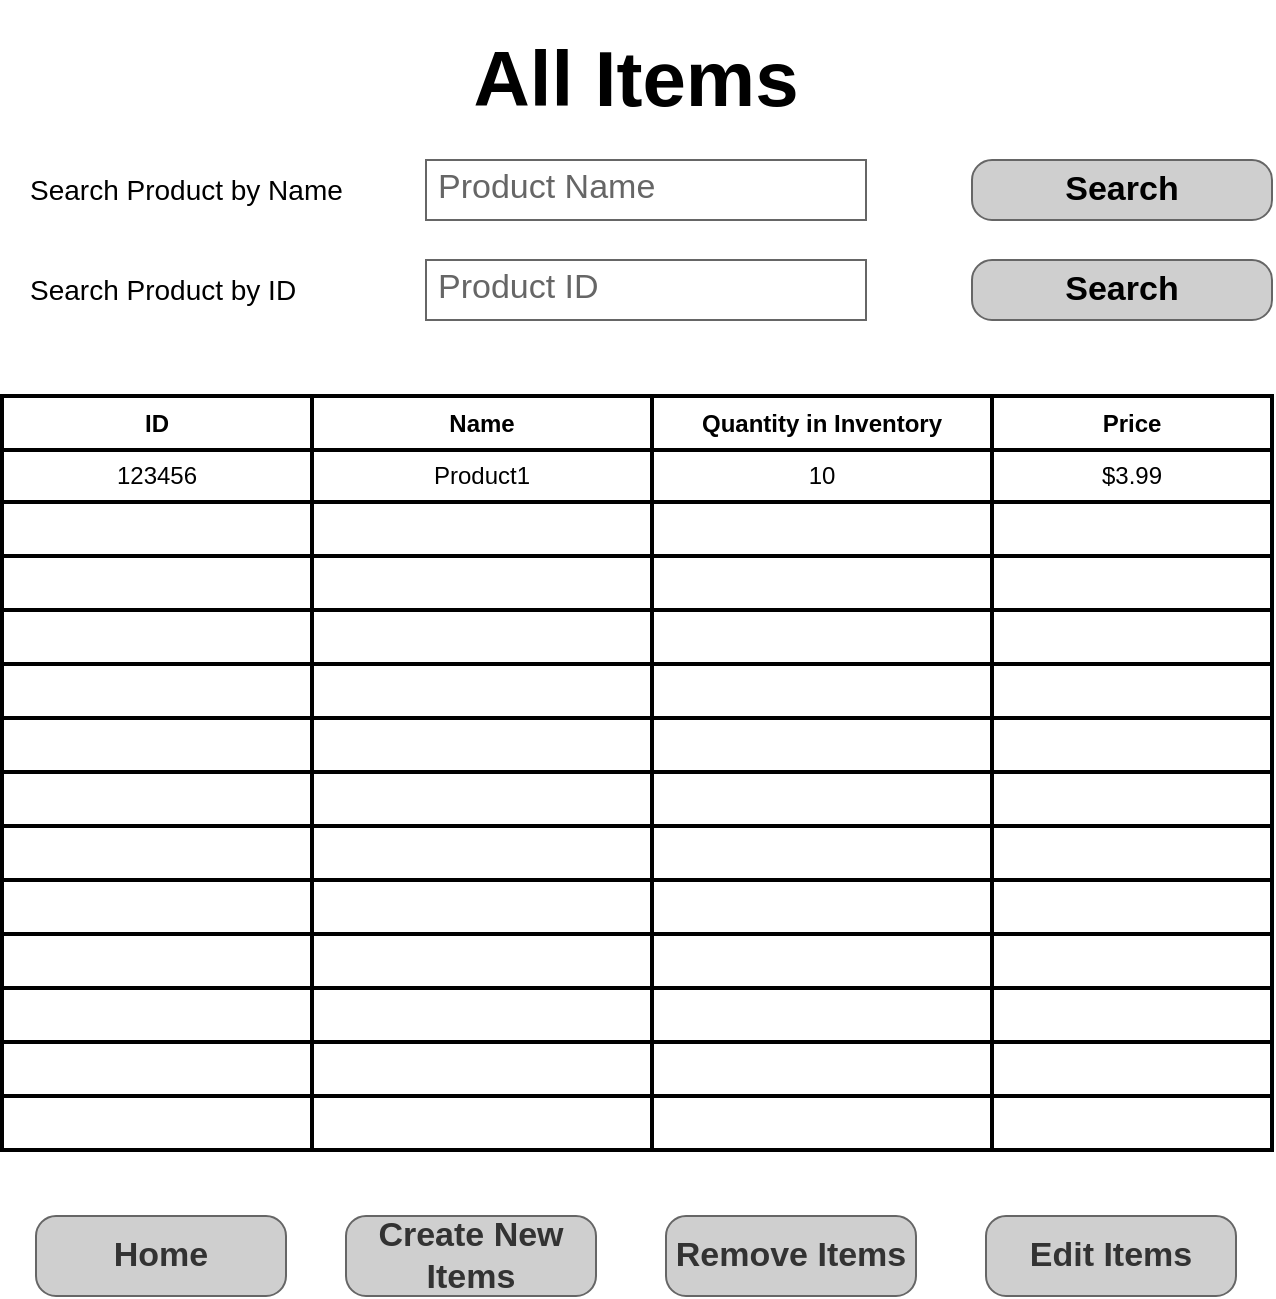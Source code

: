 <mxfile version="23.1.7" type="github">
  <diagram name="Page-1" id="DZBlGvAWL1e6bL3H357F">
    <mxGraphModel dx="1434" dy="756" grid="1" gridSize="10" guides="1" tooltips="1" connect="1" arrows="1" fold="1" page="1" pageScale="1" pageWidth="850" pageHeight="1100" math="0" shadow="0">
      <root>
        <mxCell id="0" />
        <mxCell id="1" parent="0" />
        <mxCell id="J6wmXPcqSvS3LDjx0TBB-1" value="All Items" style="text;html=1;align=center;verticalAlign=middle;whiteSpace=wrap;rounded=1;fontStyle=1;fontSize=39;" parent="1" vertex="1">
          <mxGeometry x="250" y="40" width="350" height="80" as="geometry" />
        </mxCell>
        <mxCell id="J6wmXPcqSvS3LDjx0TBB-2" value="" style="shape=table;html=1;whiteSpace=wrap;startSize=0;container=1;collapsible=0;childLayout=tableLayout;strokeWidth=2;rounded=1;" parent="1" vertex="1">
          <mxGeometry x="108" y="238" width="635" height="377" as="geometry" />
        </mxCell>
        <mxCell id="J6wmXPcqSvS3LDjx0TBB-3" value="" style="shape=tableRow;horizontal=0;startSize=0;swimlaneHead=0;swimlaneBody=0;top=0;left=0;bottom=0;right=0;collapsible=0;dropTarget=0;fillColor=none;points=[[0,0.5],[1,0.5]];portConstraint=eastwest;rounded=1;" parent="J6wmXPcqSvS3LDjx0TBB-2" vertex="1">
          <mxGeometry width="635" height="27" as="geometry" />
        </mxCell>
        <mxCell id="J6wmXPcqSvS3LDjx0TBB-4" value="ID" style="shape=partialRectangle;html=1;whiteSpace=wrap;connectable=0;fillColor=none;top=0;left=0;bottom=0;right=0;overflow=hidden;fontStyle=1;rounded=1;" parent="J6wmXPcqSvS3LDjx0TBB-3" vertex="1">
          <mxGeometry width="155" height="27" as="geometry">
            <mxRectangle width="155" height="27" as="alternateBounds" />
          </mxGeometry>
        </mxCell>
        <mxCell id="J6wmXPcqSvS3LDjx0TBB-5" value="Name" style="shape=partialRectangle;html=1;whiteSpace=wrap;connectable=0;fillColor=none;top=0;left=0;bottom=0;right=0;overflow=hidden;fontStyle=1;rounded=1;" parent="J6wmXPcqSvS3LDjx0TBB-3" vertex="1">
          <mxGeometry x="155" width="170" height="27" as="geometry">
            <mxRectangle width="170" height="27" as="alternateBounds" />
          </mxGeometry>
        </mxCell>
        <mxCell id="J6wmXPcqSvS3LDjx0TBB-12" value="Quantity in Inventory" style="shape=partialRectangle;html=1;whiteSpace=wrap;connectable=0;fillColor=none;top=0;left=0;bottom=0;right=0;overflow=hidden;fontStyle=1;rounded=1;" parent="J6wmXPcqSvS3LDjx0TBB-3" vertex="1">
          <mxGeometry x="325" width="170" height="27" as="geometry">
            <mxRectangle width="170" height="27" as="alternateBounds" />
          </mxGeometry>
        </mxCell>
        <mxCell id="J6wmXPcqSvS3LDjx0TBB-77" value="Price" style="shape=partialRectangle;html=1;whiteSpace=wrap;connectable=0;fillColor=none;top=0;left=0;bottom=0;right=0;overflow=hidden;fontStyle=1;rounded=1;" parent="J6wmXPcqSvS3LDjx0TBB-3" vertex="1">
          <mxGeometry x="495" width="140" height="27" as="geometry">
            <mxRectangle width="140" height="27" as="alternateBounds" />
          </mxGeometry>
        </mxCell>
        <mxCell id="J6wmXPcqSvS3LDjx0TBB-6" value="" style="shape=tableRow;horizontal=0;startSize=0;swimlaneHead=0;swimlaneBody=0;top=0;left=0;bottom=0;right=0;collapsible=0;dropTarget=0;fillColor=none;points=[[0,0.5],[1,0.5]];portConstraint=eastwest;rounded=1;" parent="J6wmXPcqSvS3LDjx0TBB-2" vertex="1">
          <mxGeometry y="27" width="635" height="26" as="geometry" />
        </mxCell>
        <mxCell id="J6wmXPcqSvS3LDjx0TBB-7" value="123456" style="shape=partialRectangle;html=1;whiteSpace=wrap;connectable=0;fillColor=none;top=0;left=0;bottom=0;right=0;overflow=hidden;rounded=1;" parent="J6wmXPcqSvS3LDjx0TBB-6" vertex="1">
          <mxGeometry width="155" height="26" as="geometry">
            <mxRectangle width="155" height="26" as="alternateBounds" />
          </mxGeometry>
        </mxCell>
        <mxCell id="J6wmXPcqSvS3LDjx0TBB-8" value="Product1" style="shape=partialRectangle;html=1;whiteSpace=wrap;connectable=0;fillColor=none;top=0;left=0;bottom=0;right=0;overflow=hidden;rounded=1;" parent="J6wmXPcqSvS3LDjx0TBB-6" vertex="1">
          <mxGeometry x="155" width="170" height="26" as="geometry">
            <mxRectangle width="170" height="26" as="alternateBounds" />
          </mxGeometry>
        </mxCell>
        <mxCell id="J6wmXPcqSvS3LDjx0TBB-13" value="10" style="shape=partialRectangle;html=1;whiteSpace=wrap;connectable=0;fillColor=none;top=0;left=0;bottom=0;right=0;overflow=hidden;rounded=1;" parent="J6wmXPcqSvS3LDjx0TBB-6" vertex="1">
          <mxGeometry x="325" width="170" height="26" as="geometry">
            <mxRectangle width="170" height="26" as="alternateBounds" />
          </mxGeometry>
        </mxCell>
        <mxCell id="J6wmXPcqSvS3LDjx0TBB-78" value="$3.99" style="shape=partialRectangle;html=1;whiteSpace=wrap;connectable=0;fillColor=none;top=0;left=0;bottom=0;right=0;overflow=hidden;rounded=1;" parent="J6wmXPcqSvS3LDjx0TBB-6" vertex="1">
          <mxGeometry x="495" width="140" height="26" as="geometry">
            <mxRectangle width="140" height="26" as="alternateBounds" />
          </mxGeometry>
        </mxCell>
        <mxCell id="J6wmXPcqSvS3LDjx0TBB-9" value="" style="shape=tableRow;horizontal=0;startSize=0;swimlaneHead=0;swimlaneBody=0;top=0;left=0;bottom=0;right=0;collapsible=0;dropTarget=0;fillColor=none;points=[[0,0.5],[1,0.5]];portConstraint=eastwest;rounded=1;" parent="J6wmXPcqSvS3LDjx0TBB-2" vertex="1">
          <mxGeometry y="53" width="635" height="27" as="geometry" />
        </mxCell>
        <mxCell id="J6wmXPcqSvS3LDjx0TBB-10" value="" style="shape=partialRectangle;html=1;whiteSpace=wrap;connectable=0;fillColor=none;top=0;left=0;bottom=0;right=0;overflow=hidden;rounded=1;" parent="J6wmXPcqSvS3LDjx0TBB-9" vertex="1">
          <mxGeometry width="155" height="27" as="geometry">
            <mxRectangle width="155" height="27" as="alternateBounds" />
          </mxGeometry>
        </mxCell>
        <mxCell id="J6wmXPcqSvS3LDjx0TBB-11" value="" style="shape=partialRectangle;html=1;whiteSpace=wrap;connectable=0;fillColor=none;top=0;left=0;bottom=0;right=0;overflow=hidden;rounded=1;" parent="J6wmXPcqSvS3LDjx0TBB-9" vertex="1">
          <mxGeometry x="155" width="170" height="27" as="geometry">
            <mxRectangle width="170" height="27" as="alternateBounds" />
          </mxGeometry>
        </mxCell>
        <mxCell id="J6wmXPcqSvS3LDjx0TBB-14" style="shape=partialRectangle;html=1;whiteSpace=wrap;connectable=0;fillColor=none;top=0;left=0;bottom=0;right=0;overflow=hidden;rounded=1;" parent="J6wmXPcqSvS3LDjx0TBB-9" vertex="1">
          <mxGeometry x="325" width="170" height="27" as="geometry">
            <mxRectangle width="170" height="27" as="alternateBounds" />
          </mxGeometry>
        </mxCell>
        <mxCell id="J6wmXPcqSvS3LDjx0TBB-79" style="shape=partialRectangle;html=1;whiteSpace=wrap;connectable=0;fillColor=none;top=0;left=0;bottom=0;right=0;overflow=hidden;rounded=1;" parent="J6wmXPcqSvS3LDjx0TBB-9" vertex="1">
          <mxGeometry x="495" width="140" height="27" as="geometry">
            <mxRectangle width="140" height="27" as="alternateBounds" />
          </mxGeometry>
        </mxCell>
        <mxCell id="J6wmXPcqSvS3LDjx0TBB-67" style="shape=tableRow;horizontal=0;startSize=0;swimlaneHead=0;swimlaneBody=0;top=0;left=0;bottom=0;right=0;collapsible=0;dropTarget=0;fillColor=none;points=[[0,0.5],[1,0.5]];portConstraint=eastwest;rounded=1;" parent="J6wmXPcqSvS3LDjx0TBB-2" vertex="1">
          <mxGeometry y="80" width="635" height="27" as="geometry" />
        </mxCell>
        <mxCell id="J6wmXPcqSvS3LDjx0TBB-68" style="shape=partialRectangle;html=1;whiteSpace=wrap;connectable=0;fillColor=none;top=0;left=0;bottom=0;right=0;overflow=hidden;rounded=1;" parent="J6wmXPcqSvS3LDjx0TBB-67" vertex="1">
          <mxGeometry width="155" height="27" as="geometry">
            <mxRectangle width="155" height="27" as="alternateBounds" />
          </mxGeometry>
        </mxCell>
        <mxCell id="J6wmXPcqSvS3LDjx0TBB-69" style="shape=partialRectangle;html=1;whiteSpace=wrap;connectable=0;fillColor=none;top=0;left=0;bottom=0;right=0;overflow=hidden;rounded=1;" parent="J6wmXPcqSvS3LDjx0TBB-67" vertex="1">
          <mxGeometry x="155" width="170" height="27" as="geometry">
            <mxRectangle width="170" height="27" as="alternateBounds" />
          </mxGeometry>
        </mxCell>
        <mxCell id="J6wmXPcqSvS3LDjx0TBB-70" style="shape=partialRectangle;html=1;whiteSpace=wrap;connectable=0;fillColor=none;top=0;left=0;bottom=0;right=0;overflow=hidden;rounded=1;" parent="J6wmXPcqSvS3LDjx0TBB-67" vertex="1">
          <mxGeometry x="325" width="170" height="27" as="geometry">
            <mxRectangle width="170" height="27" as="alternateBounds" />
          </mxGeometry>
        </mxCell>
        <mxCell id="J6wmXPcqSvS3LDjx0TBB-80" style="shape=partialRectangle;html=1;whiteSpace=wrap;connectable=0;fillColor=none;top=0;left=0;bottom=0;right=0;overflow=hidden;rounded=1;" parent="J6wmXPcqSvS3LDjx0TBB-67" vertex="1">
          <mxGeometry x="495" width="140" height="27" as="geometry">
            <mxRectangle width="140" height="27" as="alternateBounds" />
          </mxGeometry>
        </mxCell>
        <mxCell id="J6wmXPcqSvS3LDjx0TBB-63" style="shape=tableRow;horizontal=0;startSize=0;swimlaneHead=0;swimlaneBody=0;top=0;left=0;bottom=0;right=0;collapsible=0;dropTarget=0;fillColor=none;points=[[0,0.5],[1,0.5]];portConstraint=eastwest;rounded=1;" parent="J6wmXPcqSvS3LDjx0TBB-2" vertex="1">
          <mxGeometry y="107" width="635" height="27" as="geometry" />
        </mxCell>
        <mxCell id="J6wmXPcqSvS3LDjx0TBB-64" style="shape=partialRectangle;html=1;whiteSpace=wrap;connectable=0;fillColor=none;top=0;left=0;bottom=0;right=0;overflow=hidden;rounded=1;" parent="J6wmXPcqSvS3LDjx0TBB-63" vertex="1">
          <mxGeometry width="155" height="27" as="geometry">
            <mxRectangle width="155" height="27" as="alternateBounds" />
          </mxGeometry>
        </mxCell>
        <mxCell id="J6wmXPcqSvS3LDjx0TBB-65" style="shape=partialRectangle;html=1;whiteSpace=wrap;connectable=0;fillColor=none;top=0;left=0;bottom=0;right=0;overflow=hidden;rounded=1;" parent="J6wmXPcqSvS3LDjx0TBB-63" vertex="1">
          <mxGeometry x="155" width="170" height="27" as="geometry">
            <mxRectangle width="170" height="27" as="alternateBounds" />
          </mxGeometry>
        </mxCell>
        <mxCell id="J6wmXPcqSvS3LDjx0TBB-66" style="shape=partialRectangle;html=1;whiteSpace=wrap;connectable=0;fillColor=none;top=0;left=0;bottom=0;right=0;overflow=hidden;rounded=1;" parent="J6wmXPcqSvS3LDjx0TBB-63" vertex="1">
          <mxGeometry x="325" width="170" height="27" as="geometry">
            <mxRectangle width="170" height="27" as="alternateBounds" />
          </mxGeometry>
        </mxCell>
        <mxCell id="J6wmXPcqSvS3LDjx0TBB-81" style="shape=partialRectangle;html=1;whiteSpace=wrap;connectable=0;fillColor=none;top=0;left=0;bottom=0;right=0;overflow=hidden;rounded=1;" parent="J6wmXPcqSvS3LDjx0TBB-63" vertex="1">
          <mxGeometry x="495" width="140" height="27" as="geometry">
            <mxRectangle width="140" height="27" as="alternateBounds" />
          </mxGeometry>
        </mxCell>
        <mxCell id="J6wmXPcqSvS3LDjx0TBB-59" style="shape=tableRow;horizontal=0;startSize=0;swimlaneHead=0;swimlaneBody=0;top=0;left=0;bottom=0;right=0;collapsible=0;dropTarget=0;fillColor=none;points=[[0,0.5],[1,0.5]];portConstraint=eastwest;rounded=1;" parent="J6wmXPcqSvS3LDjx0TBB-2" vertex="1">
          <mxGeometry y="134" width="635" height="27" as="geometry" />
        </mxCell>
        <mxCell id="J6wmXPcqSvS3LDjx0TBB-60" style="shape=partialRectangle;html=1;whiteSpace=wrap;connectable=0;fillColor=none;top=0;left=0;bottom=0;right=0;overflow=hidden;rounded=1;" parent="J6wmXPcqSvS3LDjx0TBB-59" vertex="1">
          <mxGeometry width="155" height="27" as="geometry">
            <mxRectangle width="155" height="27" as="alternateBounds" />
          </mxGeometry>
        </mxCell>
        <mxCell id="J6wmXPcqSvS3LDjx0TBB-61" style="shape=partialRectangle;html=1;whiteSpace=wrap;connectable=0;fillColor=none;top=0;left=0;bottom=0;right=0;overflow=hidden;rounded=1;" parent="J6wmXPcqSvS3LDjx0TBB-59" vertex="1">
          <mxGeometry x="155" width="170" height="27" as="geometry">
            <mxRectangle width="170" height="27" as="alternateBounds" />
          </mxGeometry>
        </mxCell>
        <mxCell id="J6wmXPcqSvS3LDjx0TBB-62" style="shape=partialRectangle;html=1;whiteSpace=wrap;connectable=0;fillColor=none;top=0;left=0;bottom=0;right=0;overflow=hidden;rounded=1;" parent="J6wmXPcqSvS3LDjx0TBB-59" vertex="1">
          <mxGeometry x="325" width="170" height="27" as="geometry">
            <mxRectangle width="170" height="27" as="alternateBounds" />
          </mxGeometry>
        </mxCell>
        <mxCell id="J6wmXPcqSvS3LDjx0TBB-82" style="shape=partialRectangle;html=1;whiteSpace=wrap;connectable=0;fillColor=none;top=0;left=0;bottom=0;right=0;overflow=hidden;rounded=1;" parent="J6wmXPcqSvS3LDjx0TBB-59" vertex="1">
          <mxGeometry x="495" width="140" height="27" as="geometry">
            <mxRectangle width="140" height="27" as="alternateBounds" />
          </mxGeometry>
        </mxCell>
        <mxCell id="J6wmXPcqSvS3LDjx0TBB-55" style="shape=tableRow;horizontal=0;startSize=0;swimlaneHead=0;swimlaneBody=0;top=0;left=0;bottom=0;right=0;collapsible=0;dropTarget=0;fillColor=none;points=[[0,0.5],[1,0.5]];portConstraint=eastwest;rounded=1;" parent="J6wmXPcqSvS3LDjx0TBB-2" vertex="1">
          <mxGeometry y="161" width="635" height="27" as="geometry" />
        </mxCell>
        <mxCell id="J6wmXPcqSvS3LDjx0TBB-56" style="shape=partialRectangle;html=1;whiteSpace=wrap;connectable=0;fillColor=none;top=0;left=0;bottom=0;right=0;overflow=hidden;rounded=1;" parent="J6wmXPcqSvS3LDjx0TBB-55" vertex="1">
          <mxGeometry width="155" height="27" as="geometry">
            <mxRectangle width="155" height="27" as="alternateBounds" />
          </mxGeometry>
        </mxCell>
        <mxCell id="J6wmXPcqSvS3LDjx0TBB-57" style="shape=partialRectangle;html=1;whiteSpace=wrap;connectable=0;fillColor=none;top=0;left=0;bottom=0;right=0;overflow=hidden;rounded=1;" parent="J6wmXPcqSvS3LDjx0TBB-55" vertex="1">
          <mxGeometry x="155" width="170" height="27" as="geometry">
            <mxRectangle width="170" height="27" as="alternateBounds" />
          </mxGeometry>
        </mxCell>
        <mxCell id="J6wmXPcqSvS3LDjx0TBB-58" style="shape=partialRectangle;html=1;whiteSpace=wrap;connectable=0;fillColor=none;top=0;left=0;bottom=0;right=0;overflow=hidden;rounded=1;" parent="J6wmXPcqSvS3LDjx0TBB-55" vertex="1">
          <mxGeometry x="325" width="170" height="27" as="geometry">
            <mxRectangle width="170" height="27" as="alternateBounds" />
          </mxGeometry>
        </mxCell>
        <mxCell id="J6wmXPcqSvS3LDjx0TBB-83" style="shape=partialRectangle;html=1;whiteSpace=wrap;connectable=0;fillColor=none;top=0;left=0;bottom=0;right=0;overflow=hidden;rounded=1;" parent="J6wmXPcqSvS3LDjx0TBB-55" vertex="1">
          <mxGeometry x="495" width="140" height="27" as="geometry">
            <mxRectangle width="140" height="27" as="alternateBounds" />
          </mxGeometry>
        </mxCell>
        <mxCell id="J6wmXPcqSvS3LDjx0TBB-51" style="shape=tableRow;horizontal=0;startSize=0;swimlaneHead=0;swimlaneBody=0;top=0;left=0;bottom=0;right=0;collapsible=0;dropTarget=0;fillColor=none;points=[[0,0.5],[1,0.5]];portConstraint=eastwest;rounded=1;" parent="J6wmXPcqSvS3LDjx0TBB-2" vertex="1">
          <mxGeometry y="188" width="635" height="27" as="geometry" />
        </mxCell>
        <mxCell id="J6wmXPcqSvS3LDjx0TBB-52" style="shape=partialRectangle;html=1;whiteSpace=wrap;connectable=0;fillColor=none;top=0;left=0;bottom=0;right=0;overflow=hidden;rounded=1;" parent="J6wmXPcqSvS3LDjx0TBB-51" vertex="1">
          <mxGeometry width="155" height="27" as="geometry">
            <mxRectangle width="155" height="27" as="alternateBounds" />
          </mxGeometry>
        </mxCell>
        <mxCell id="J6wmXPcqSvS3LDjx0TBB-53" style="shape=partialRectangle;html=1;whiteSpace=wrap;connectable=0;fillColor=none;top=0;left=0;bottom=0;right=0;overflow=hidden;rounded=1;" parent="J6wmXPcqSvS3LDjx0TBB-51" vertex="1">
          <mxGeometry x="155" width="170" height="27" as="geometry">
            <mxRectangle width="170" height="27" as="alternateBounds" />
          </mxGeometry>
        </mxCell>
        <mxCell id="J6wmXPcqSvS3LDjx0TBB-54" style="shape=partialRectangle;html=1;whiteSpace=wrap;connectable=0;fillColor=none;top=0;left=0;bottom=0;right=0;overflow=hidden;rounded=1;" parent="J6wmXPcqSvS3LDjx0TBB-51" vertex="1">
          <mxGeometry x="325" width="170" height="27" as="geometry">
            <mxRectangle width="170" height="27" as="alternateBounds" />
          </mxGeometry>
        </mxCell>
        <mxCell id="J6wmXPcqSvS3LDjx0TBB-84" style="shape=partialRectangle;html=1;whiteSpace=wrap;connectable=0;fillColor=none;top=0;left=0;bottom=0;right=0;overflow=hidden;rounded=1;" parent="J6wmXPcqSvS3LDjx0TBB-51" vertex="1">
          <mxGeometry x="495" width="140" height="27" as="geometry">
            <mxRectangle width="140" height="27" as="alternateBounds" />
          </mxGeometry>
        </mxCell>
        <mxCell id="J6wmXPcqSvS3LDjx0TBB-47" style="shape=tableRow;horizontal=0;startSize=0;swimlaneHead=0;swimlaneBody=0;top=0;left=0;bottom=0;right=0;collapsible=0;dropTarget=0;fillColor=none;points=[[0,0.5],[1,0.5]];portConstraint=eastwest;rounded=1;" parent="J6wmXPcqSvS3LDjx0TBB-2" vertex="1">
          <mxGeometry y="215" width="635" height="27" as="geometry" />
        </mxCell>
        <mxCell id="J6wmXPcqSvS3LDjx0TBB-48" style="shape=partialRectangle;html=1;whiteSpace=wrap;connectable=0;fillColor=none;top=0;left=0;bottom=0;right=0;overflow=hidden;rounded=1;" parent="J6wmXPcqSvS3LDjx0TBB-47" vertex="1">
          <mxGeometry width="155" height="27" as="geometry">
            <mxRectangle width="155" height="27" as="alternateBounds" />
          </mxGeometry>
        </mxCell>
        <mxCell id="J6wmXPcqSvS3LDjx0TBB-49" style="shape=partialRectangle;html=1;whiteSpace=wrap;connectable=0;fillColor=none;top=0;left=0;bottom=0;right=0;overflow=hidden;rounded=1;" parent="J6wmXPcqSvS3LDjx0TBB-47" vertex="1">
          <mxGeometry x="155" width="170" height="27" as="geometry">
            <mxRectangle width="170" height="27" as="alternateBounds" />
          </mxGeometry>
        </mxCell>
        <mxCell id="J6wmXPcqSvS3LDjx0TBB-50" style="shape=partialRectangle;html=1;whiteSpace=wrap;connectable=0;fillColor=none;top=0;left=0;bottom=0;right=0;overflow=hidden;rounded=1;" parent="J6wmXPcqSvS3LDjx0TBB-47" vertex="1">
          <mxGeometry x="325" width="170" height="27" as="geometry">
            <mxRectangle width="170" height="27" as="alternateBounds" />
          </mxGeometry>
        </mxCell>
        <mxCell id="J6wmXPcqSvS3LDjx0TBB-85" style="shape=partialRectangle;html=1;whiteSpace=wrap;connectable=0;fillColor=none;top=0;left=0;bottom=0;right=0;overflow=hidden;rounded=1;" parent="J6wmXPcqSvS3LDjx0TBB-47" vertex="1">
          <mxGeometry x="495" width="140" height="27" as="geometry">
            <mxRectangle width="140" height="27" as="alternateBounds" />
          </mxGeometry>
        </mxCell>
        <mxCell id="J6wmXPcqSvS3LDjx0TBB-43" style="shape=tableRow;horizontal=0;startSize=0;swimlaneHead=0;swimlaneBody=0;top=0;left=0;bottom=0;right=0;collapsible=0;dropTarget=0;fillColor=none;points=[[0,0.5],[1,0.5]];portConstraint=eastwest;rounded=1;" parent="J6wmXPcqSvS3LDjx0TBB-2" vertex="1">
          <mxGeometry y="242" width="635" height="27" as="geometry" />
        </mxCell>
        <mxCell id="J6wmXPcqSvS3LDjx0TBB-44" style="shape=partialRectangle;html=1;whiteSpace=wrap;connectable=0;fillColor=none;top=0;left=0;bottom=0;right=0;overflow=hidden;rounded=1;" parent="J6wmXPcqSvS3LDjx0TBB-43" vertex="1">
          <mxGeometry width="155" height="27" as="geometry">
            <mxRectangle width="155" height="27" as="alternateBounds" />
          </mxGeometry>
        </mxCell>
        <mxCell id="J6wmXPcqSvS3LDjx0TBB-45" style="shape=partialRectangle;html=1;whiteSpace=wrap;connectable=0;fillColor=none;top=0;left=0;bottom=0;right=0;overflow=hidden;rounded=1;" parent="J6wmXPcqSvS3LDjx0TBB-43" vertex="1">
          <mxGeometry x="155" width="170" height="27" as="geometry">
            <mxRectangle width="170" height="27" as="alternateBounds" />
          </mxGeometry>
        </mxCell>
        <mxCell id="J6wmXPcqSvS3LDjx0TBB-46" style="shape=partialRectangle;html=1;whiteSpace=wrap;connectable=0;fillColor=none;top=0;left=0;bottom=0;right=0;overflow=hidden;rounded=1;" parent="J6wmXPcqSvS3LDjx0TBB-43" vertex="1">
          <mxGeometry x="325" width="170" height="27" as="geometry">
            <mxRectangle width="170" height="27" as="alternateBounds" />
          </mxGeometry>
        </mxCell>
        <mxCell id="J6wmXPcqSvS3LDjx0TBB-86" style="shape=partialRectangle;html=1;whiteSpace=wrap;connectable=0;fillColor=none;top=0;left=0;bottom=0;right=0;overflow=hidden;rounded=1;" parent="J6wmXPcqSvS3LDjx0TBB-43" vertex="1">
          <mxGeometry x="495" width="140" height="27" as="geometry">
            <mxRectangle width="140" height="27" as="alternateBounds" />
          </mxGeometry>
        </mxCell>
        <mxCell id="J6wmXPcqSvS3LDjx0TBB-39" style="shape=tableRow;horizontal=0;startSize=0;swimlaneHead=0;swimlaneBody=0;top=0;left=0;bottom=0;right=0;collapsible=0;dropTarget=0;fillColor=none;points=[[0,0.5],[1,0.5]];portConstraint=eastwest;rounded=1;" parent="J6wmXPcqSvS3LDjx0TBB-2" vertex="1">
          <mxGeometry y="269" width="635" height="27" as="geometry" />
        </mxCell>
        <mxCell id="J6wmXPcqSvS3LDjx0TBB-40" style="shape=partialRectangle;html=1;whiteSpace=wrap;connectable=0;fillColor=none;top=0;left=0;bottom=0;right=0;overflow=hidden;rounded=1;" parent="J6wmXPcqSvS3LDjx0TBB-39" vertex="1">
          <mxGeometry width="155" height="27" as="geometry">
            <mxRectangle width="155" height="27" as="alternateBounds" />
          </mxGeometry>
        </mxCell>
        <mxCell id="J6wmXPcqSvS3LDjx0TBB-41" style="shape=partialRectangle;html=1;whiteSpace=wrap;connectable=0;fillColor=none;top=0;left=0;bottom=0;right=0;overflow=hidden;rounded=1;" parent="J6wmXPcqSvS3LDjx0TBB-39" vertex="1">
          <mxGeometry x="155" width="170" height="27" as="geometry">
            <mxRectangle width="170" height="27" as="alternateBounds" />
          </mxGeometry>
        </mxCell>
        <mxCell id="J6wmXPcqSvS3LDjx0TBB-42" style="shape=partialRectangle;html=1;whiteSpace=wrap;connectable=0;fillColor=none;top=0;left=0;bottom=0;right=0;overflow=hidden;rounded=1;" parent="J6wmXPcqSvS3LDjx0TBB-39" vertex="1">
          <mxGeometry x="325" width="170" height="27" as="geometry">
            <mxRectangle width="170" height="27" as="alternateBounds" />
          </mxGeometry>
        </mxCell>
        <mxCell id="J6wmXPcqSvS3LDjx0TBB-87" style="shape=partialRectangle;html=1;whiteSpace=wrap;connectable=0;fillColor=none;top=0;left=0;bottom=0;right=0;overflow=hidden;rounded=1;" parent="J6wmXPcqSvS3LDjx0TBB-39" vertex="1">
          <mxGeometry x="495" width="140" height="27" as="geometry">
            <mxRectangle width="140" height="27" as="alternateBounds" />
          </mxGeometry>
        </mxCell>
        <mxCell id="J6wmXPcqSvS3LDjx0TBB-35" style="shape=tableRow;horizontal=0;startSize=0;swimlaneHead=0;swimlaneBody=0;top=0;left=0;bottom=0;right=0;collapsible=0;dropTarget=0;fillColor=none;points=[[0,0.5],[1,0.5]];portConstraint=eastwest;rounded=1;" parent="J6wmXPcqSvS3LDjx0TBB-2" vertex="1">
          <mxGeometry y="296" width="635" height="27" as="geometry" />
        </mxCell>
        <mxCell id="J6wmXPcqSvS3LDjx0TBB-36" style="shape=partialRectangle;html=1;whiteSpace=wrap;connectable=0;fillColor=none;top=0;left=0;bottom=0;right=0;overflow=hidden;rounded=1;" parent="J6wmXPcqSvS3LDjx0TBB-35" vertex="1">
          <mxGeometry width="155" height="27" as="geometry">
            <mxRectangle width="155" height="27" as="alternateBounds" />
          </mxGeometry>
        </mxCell>
        <mxCell id="J6wmXPcqSvS3LDjx0TBB-37" style="shape=partialRectangle;html=1;whiteSpace=wrap;connectable=0;fillColor=none;top=0;left=0;bottom=0;right=0;overflow=hidden;rounded=1;" parent="J6wmXPcqSvS3LDjx0TBB-35" vertex="1">
          <mxGeometry x="155" width="170" height="27" as="geometry">
            <mxRectangle width="170" height="27" as="alternateBounds" />
          </mxGeometry>
        </mxCell>
        <mxCell id="J6wmXPcqSvS3LDjx0TBB-38" style="shape=partialRectangle;html=1;whiteSpace=wrap;connectable=0;fillColor=none;top=0;left=0;bottom=0;right=0;overflow=hidden;rounded=1;" parent="J6wmXPcqSvS3LDjx0TBB-35" vertex="1">
          <mxGeometry x="325" width="170" height="27" as="geometry">
            <mxRectangle width="170" height="27" as="alternateBounds" />
          </mxGeometry>
        </mxCell>
        <mxCell id="J6wmXPcqSvS3LDjx0TBB-88" style="shape=partialRectangle;html=1;whiteSpace=wrap;connectable=0;fillColor=none;top=0;left=0;bottom=0;right=0;overflow=hidden;rounded=1;" parent="J6wmXPcqSvS3LDjx0TBB-35" vertex="1">
          <mxGeometry x="495" width="140" height="27" as="geometry">
            <mxRectangle width="140" height="27" as="alternateBounds" />
          </mxGeometry>
        </mxCell>
        <mxCell id="J6wmXPcqSvS3LDjx0TBB-31" style="shape=tableRow;horizontal=0;startSize=0;swimlaneHead=0;swimlaneBody=0;top=0;left=0;bottom=0;right=0;collapsible=0;dropTarget=0;fillColor=none;points=[[0,0.5],[1,0.5]];portConstraint=eastwest;rounded=1;" parent="J6wmXPcqSvS3LDjx0TBB-2" vertex="1">
          <mxGeometry y="323" width="635" height="27" as="geometry" />
        </mxCell>
        <mxCell id="J6wmXPcqSvS3LDjx0TBB-32" style="shape=partialRectangle;html=1;whiteSpace=wrap;connectable=0;fillColor=none;top=0;left=0;bottom=0;right=0;overflow=hidden;rounded=1;" parent="J6wmXPcqSvS3LDjx0TBB-31" vertex="1">
          <mxGeometry width="155" height="27" as="geometry">
            <mxRectangle width="155" height="27" as="alternateBounds" />
          </mxGeometry>
        </mxCell>
        <mxCell id="J6wmXPcqSvS3LDjx0TBB-33" style="shape=partialRectangle;html=1;whiteSpace=wrap;connectable=0;fillColor=none;top=0;left=0;bottom=0;right=0;overflow=hidden;rounded=1;" parent="J6wmXPcqSvS3LDjx0TBB-31" vertex="1">
          <mxGeometry x="155" width="170" height="27" as="geometry">
            <mxRectangle width="170" height="27" as="alternateBounds" />
          </mxGeometry>
        </mxCell>
        <mxCell id="J6wmXPcqSvS3LDjx0TBB-34" style="shape=partialRectangle;html=1;whiteSpace=wrap;connectable=0;fillColor=none;top=0;left=0;bottom=0;right=0;overflow=hidden;rounded=1;" parent="J6wmXPcqSvS3LDjx0TBB-31" vertex="1">
          <mxGeometry x="325" width="170" height="27" as="geometry">
            <mxRectangle width="170" height="27" as="alternateBounds" />
          </mxGeometry>
        </mxCell>
        <mxCell id="J6wmXPcqSvS3LDjx0TBB-89" style="shape=partialRectangle;html=1;whiteSpace=wrap;connectable=0;fillColor=none;top=0;left=0;bottom=0;right=0;overflow=hidden;rounded=1;" parent="J6wmXPcqSvS3LDjx0TBB-31" vertex="1">
          <mxGeometry x="495" width="140" height="27" as="geometry">
            <mxRectangle width="140" height="27" as="alternateBounds" />
          </mxGeometry>
        </mxCell>
        <mxCell id="J6wmXPcqSvS3LDjx0TBB-27" style="shape=tableRow;horizontal=0;startSize=0;swimlaneHead=0;swimlaneBody=0;top=0;left=0;bottom=0;right=0;collapsible=0;dropTarget=0;fillColor=none;points=[[0,0.5],[1,0.5]];portConstraint=eastwest;rounded=1;" parent="J6wmXPcqSvS3LDjx0TBB-2" vertex="1">
          <mxGeometry y="350" width="635" height="27" as="geometry" />
        </mxCell>
        <mxCell id="J6wmXPcqSvS3LDjx0TBB-28" style="shape=partialRectangle;html=1;whiteSpace=wrap;connectable=0;fillColor=none;top=0;left=0;bottom=0;right=0;overflow=hidden;rounded=1;" parent="J6wmXPcqSvS3LDjx0TBB-27" vertex="1">
          <mxGeometry width="155" height="27" as="geometry">
            <mxRectangle width="155" height="27" as="alternateBounds" />
          </mxGeometry>
        </mxCell>
        <mxCell id="J6wmXPcqSvS3LDjx0TBB-29" style="shape=partialRectangle;html=1;whiteSpace=wrap;connectable=0;fillColor=none;top=0;left=0;bottom=0;right=0;overflow=hidden;rounded=1;" parent="J6wmXPcqSvS3LDjx0TBB-27" vertex="1">
          <mxGeometry x="155" width="170" height="27" as="geometry">
            <mxRectangle width="170" height="27" as="alternateBounds" />
          </mxGeometry>
        </mxCell>
        <mxCell id="J6wmXPcqSvS3LDjx0TBB-30" style="shape=partialRectangle;html=1;whiteSpace=wrap;connectable=0;fillColor=none;top=0;left=0;bottom=0;right=0;overflow=hidden;rounded=1;" parent="J6wmXPcqSvS3LDjx0TBB-27" vertex="1">
          <mxGeometry x="325" width="170" height="27" as="geometry">
            <mxRectangle width="170" height="27" as="alternateBounds" />
          </mxGeometry>
        </mxCell>
        <mxCell id="J6wmXPcqSvS3LDjx0TBB-90" style="shape=partialRectangle;html=1;whiteSpace=wrap;connectable=0;fillColor=none;top=0;left=0;bottom=0;right=0;overflow=hidden;rounded=1;" parent="J6wmXPcqSvS3LDjx0TBB-27" vertex="1">
          <mxGeometry x="495" width="140" height="27" as="geometry">
            <mxRectangle width="140" height="27" as="alternateBounds" />
          </mxGeometry>
        </mxCell>
        <mxCell id="J6wmXPcqSvS3LDjx0TBB-73" value="Home" style="strokeWidth=1;shadow=0;dashed=0;align=center;html=1;shape=mxgraph.mockup.buttons.button;strokeColor=#666666;fontColor=#333333;mainText=;buttonStyle=round;fontSize=17;fontStyle=1;fillColor=#CFCFCF;whiteSpace=wrap;rounded=1;" parent="1" vertex="1">
          <mxGeometry x="125" y="648" width="125" height="40" as="geometry" />
        </mxCell>
        <mxCell id="J6wmXPcqSvS3LDjx0TBB-74" value="Create New Items" style="strokeWidth=1;shadow=0;dashed=0;align=center;html=1;shape=mxgraph.mockup.buttons.button;strokeColor=#666666;fontColor=#333333;mainText=;buttonStyle=round;fontSize=17;fontStyle=1;fillColor=#CFCFCF;whiteSpace=wrap;rounded=1;" parent="1" vertex="1">
          <mxGeometry x="280" y="648" width="125" height="40" as="geometry" />
        </mxCell>
        <mxCell id="J6wmXPcqSvS3LDjx0TBB-75" value="Remove Items" style="strokeWidth=1;shadow=0;dashed=0;align=center;html=1;shape=mxgraph.mockup.buttons.button;strokeColor=#666666;fontColor=#333333;mainText=;buttonStyle=round;fontSize=17;fontStyle=1;fillColor=#CFCFCF;whiteSpace=wrap;rounded=1;" parent="1" vertex="1">
          <mxGeometry x="440" y="648" width="125" height="40" as="geometry" />
        </mxCell>
        <mxCell id="J6wmXPcqSvS3LDjx0TBB-76" value="Edit Items" style="strokeWidth=1;shadow=0;dashed=0;align=center;html=1;shape=mxgraph.mockup.buttons.button;strokeColor=#666666;fontColor=#333333;mainText=;buttonStyle=round;fontSize=17;fontStyle=1;fillColor=#CFCFCF;whiteSpace=wrap;rounded=1;" parent="1" vertex="1">
          <mxGeometry x="600" y="648" width="125" height="40" as="geometry" />
        </mxCell>
        <mxCell id="J6wmXPcqSvS3LDjx0TBB-103" value="&lt;font style=&quot;font-size: 14px;&quot;&gt;Search Product by Name&lt;/font&gt;" style="text;html=1;align=left;verticalAlign=middle;whiteSpace=wrap;rounded=0;" parent="1" vertex="1">
          <mxGeometry x="120" y="120" width="180" height="30" as="geometry" />
        </mxCell>
        <mxCell id="J6wmXPcqSvS3LDjx0TBB-104" value="&lt;font style=&quot;font-size: 14px;&quot;&gt;Search Product by ID&lt;/font&gt;" style="text;html=1;align=left;verticalAlign=middle;whiteSpace=wrap;rounded=0;" parent="1" vertex="1">
          <mxGeometry x="120" y="170" width="180" height="30" as="geometry" />
        </mxCell>
        <mxCell id="J6wmXPcqSvS3LDjx0TBB-105" value="Product Name" style="strokeWidth=1;shadow=0;dashed=0;align=center;html=1;shape=mxgraph.mockup.text.textBox;fontColor=#666666;align=left;fontSize=17;spacingLeft=4;spacingTop=-3;whiteSpace=wrap;strokeColor=#666666;mainText=;rounded=1;" parent="1" vertex="1">
          <mxGeometry x="320" y="120" width="220" height="30" as="geometry" />
        </mxCell>
        <mxCell id="J6wmXPcqSvS3LDjx0TBB-106" value="Product ID" style="strokeWidth=1;shadow=0;dashed=0;align=center;html=1;shape=mxgraph.mockup.text.textBox;fontColor=#666666;align=left;fontSize=17;spacingLeft=4;spacingTop=-3;whiteSpace=wrap;strokeColor=#666666;mainText=;rounded=1;" parent="1" vertex="1">
          <mxGeometry x="320" y="170" width="220" height="30" as="geometry" />
        </mxCell>
        <mxCell id="J6wmXPcqSvS3LDjx0TBB-107" value="Search" style="strokeWidth=1;shadow=0;dashed=0;align=center;html=1;shape=mxgraph.mockup.buttons.button;strokeColor=#666666;fontColor=#000000;mainText=;buttonStyle=round;fontSize=17;fontStyle=1;fillColor=#CFCFCF;whiteSpace=wrap;rounded=1;" parent="1" vertex="1">
          <mxGeometry x="593" y="120" width="150" height="30" as="geometry" />
        </mxCell>
        <mxCell id="J6wmXPcqSvS3LDjx0TBB-108" value="Search" style="strokeWidth=1;shadow=0;dashed=0;align=center;html=1;shape=mxgraph.mockup.buttons.button;strokeColor=#666666;fontColor=#000000;mainText=;buttonStyle=round;fontSize=17;fontStyle=1;fillColor=#CFCFCF;whiteSpace=wrap;rounded=1;" parent="1" vertex="1">
          <mxGeometry x="593" y="170" width="150" height="30" as="geometry" />
        </mxCell>
      </root>
    </mxGraphModel>
  </diagram>
</mxfile>
